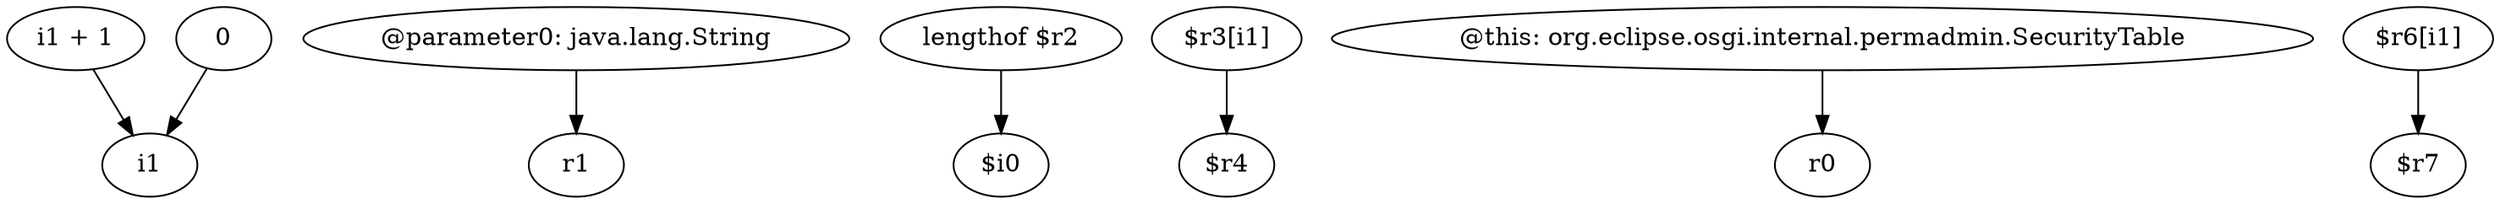 digraph g {
0[label="i1 + 1"]
1[label="i1"]
0->1[label=""]
2[label="@parameter0: java.lang.String"]
3[label="r1"]
2->3[label=""]
4[label="lengthof $r2"]
5[label="$i0"]
4->5[label=""]
6[label="0"]
6->1[label=""]
7[label="$r3[i1]"]
8[label="$r4"]
7->8[label=""]
9[label="@this: org.eclipse.osgi.internal.permadmin.SecurityTable"]
10[label="r0"]
9->10[label=""]
11[label="$r6[i1]"]
12[label="$r7"]
11->12[label=""]
}